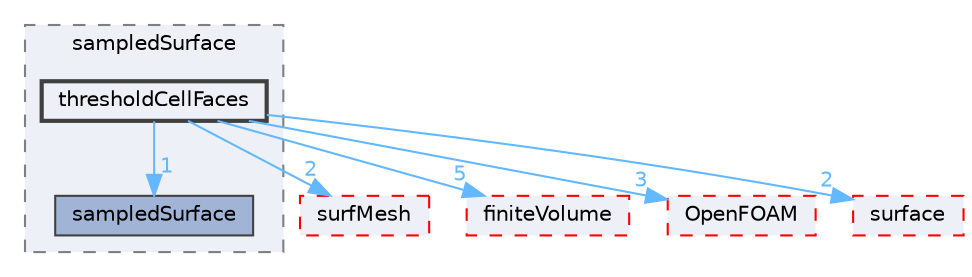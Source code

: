 digraph "src/sampling/sampledSurface/thresholdCellFaces"
{
 // LATEX_PDF_SIZE
  bgcolor="transparent";
  edge [fontname=Helvetica,fontsize=10,labelfontname=Helvetica,labelfontsize=10];
  node [fontname=Helvetica,fontsize=10,shape=box,height=0.2,width=0.4];
  compound=true
  subgraph clusterdir_daf57321dd7c30092fd489dbb1aa8219 {
    graph [ bgcolor="#edf0f7", pencolor="grey50", label="sampledSurface", fontname=Helvetica,fontsize=10 style="filled,dashed", URL="dir_daf57321dd7c30092fd489dbb1aa8219.html",tooltip=""]
  dir_d52de1bc4d4115df4cf40033a334db55 [label="sampledSurface", fillcolor="#a2b4d6", color="grey25", style="filled", URL="dir_d52de1bc4d4115df4cf40033a334db55.html",tooltip=""];
  dir_423893c69cbfecab3c7612425f09ef24 [label="thresholdCellFaces", fillcolor="#edf0f7", color="grey25", style="filled,bold", URL="dir_423893c69cbfecab3c7612425f09ef24.html",tooltip=""];
  }
  dir_0a88fe22feb23ce5f078a04a1df67721 [label="surfMesh", fillcolor="#edf0f7", color="red", style="filled,dashed", URL="dir_0a88fe22feb23ce5f078a04a1df67721.html",tooltip=""];
  dir_9bd15774b555cf7259a6fa18f99fe99b [label="finiteVolume", fillcolor="#edf0f7", color="red", style="filled,dashed", URL="dir_9bd15774b555cf7259a6fa18f99fe99b.html",tooltip=""];
  dir_c5473ff19b20e6ec4dfe5c310b3778a8 [label="OpenFOAM", fillcolor="#edf0f7", color="red", style="filled,dashed", URL="dir_c5473ff19b20e6ec4dfe5c310b3778a8.html",tooltip=""];
  dir_e1701b8b608069e995cfd3c25d5e4969 [label="surface", fillcolor="#edf0f7", color="red", style="filled,dashed", URL="dir_e1701b8b608069e995cfd3c25d5e4969.html",tooltip=""];
  dir_423893c69cbfecab3c7612425f09ef24->dir_0a88fe22feb23ce5f078a04a1df67721 [headlabel="2", labeldistance=1.5 headhref="dir_004034_003891.html" href="dir_004034_003891.html" color="steelblue1" fontcolor="steelblue1"];
  dir_423893c69cbfecab3c7612425f09ef24->dir_9bd15774b555cf7259a6fa18f99fe99b [headlabel="5", labeldistance=1.5 headhref="dir_004034_001387.html" href="dir_004034_001387.html" color="steelblue1" fontcolor="steelblue1"];
  dir_423893c69cbfecab3c7612425f09ef24->dir_c5473ff19b20e6ec4dfe5c310b3778a8 [headlabel="3", labeldistance=1.5 headhref="dir_004034_002695.html" href="dir_004034_002695.html" color="steelblue1" fontcolor="steelblue1"];
  dir_423893c69cbfecab3c7612425f09ef24->dir_d52de1bc4d4115df4cf40033a334db55 [headlabel="1", labeldistance=1.5 headhref="dir_004034_003407.html" href="dir_004034_003407.html" color="steelblue1" fontcolor="steelblue1"];
  dir_423893c69cbfecab3c7612425f09ef24->dir_e1701b8b608069e995cfd3c25d5e4969 [headlabel="2", labeldistance=1.5 headhref="dir_004034_003817.html" href="dir_004034_003817.html" color="steelblue1" fontcolor="steelblue1"];
}
